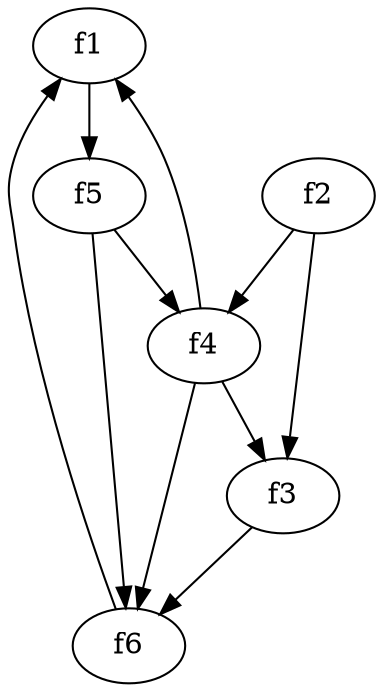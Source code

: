 strict digraph  {
f1;
f2;
f3;
f4;
f5;
f6;
f1 -> f5  [weight=2];
f2 -> f4  [weight=2];
f2 -> f3  [weight=2];
f3 -> f6  [weight=2];
f4 -> f6  [weight=2];
f4 -> f3  [weight=2];
f4 -> f1  [weight=2];
f5 -> f6  [weight=2];
f5 -> f4  [weight=2];
f6 -> f1  [weight=2];
}
